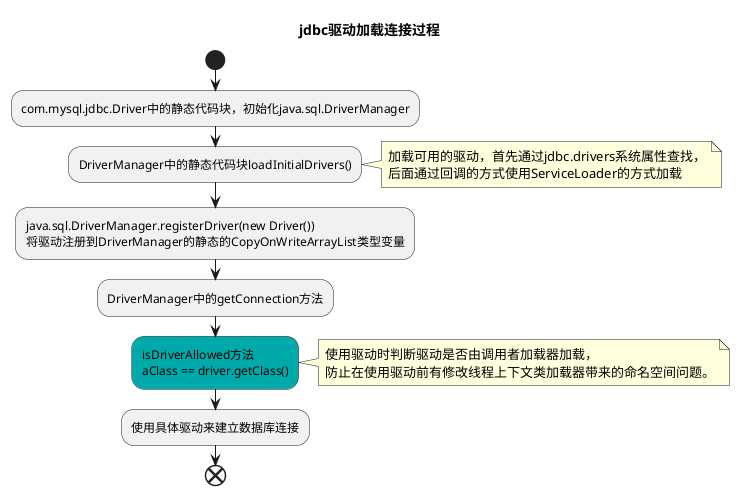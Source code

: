 @startuml
title jdbc驱动加载连接过程
start
:com.mysql.jdbc.Driver中的静态代码块，初始化java.sql.DriverManager;
:DriverManager中的静态代码块loadInitialDrivers();
note right:加载可用的驱动，首先通过jdbc.drivers系统属性查找，\n后面通过回调的方式使用ServiceLoader的方式加载
:java.sql.DriverManager.registerDriver(new Driver())\n将驱动注册到DriverManager的静态的CopyOnWriteArrayList类型变量;
:DriverManager中的getConnection方法;
#00AAAA:isDriverAllowed方法\naClass == driver.getClass();
note right:使用驱动时判断驱动是否由调用者加载器加载，\n防止在使用驱动前有修改线程上下文类加载器带来的命名空间问题。
:使用具体驱动来建立数据库连接;
end
@enduml